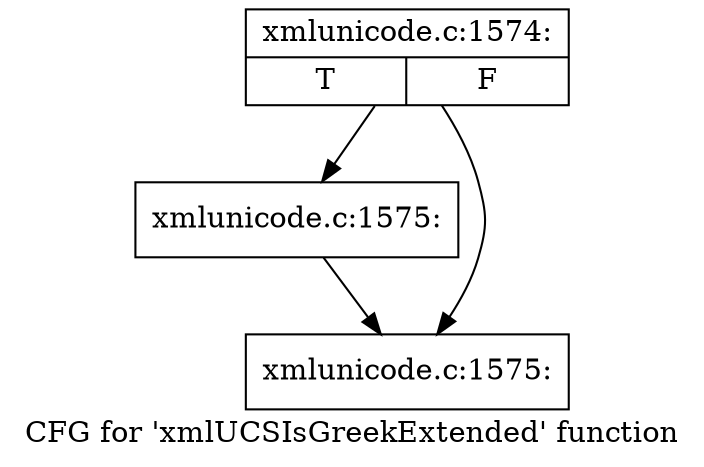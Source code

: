 digraph "CFG for 'xmlUCSIsGreekExtended' function" {
	label="CFG for 'xmlUCSIsGreekExtended' function";

	Node0x4e3b280 [shape=record,label="{xmlunicode.c:1574:|{<s0>T|<s1>F}}"];
	Node0x4e3b280 -> Node0x4e3b020;
	Node0x4e3b280 -> Node0x4e3afd0;
	Node0x4e3b020 [shape=record,label="{xmlunicode.c:1575:}"];
	Node0x4e3b020 -> Node0x4e3afd0;
	Node0x4e3afd0 [shape=record,label="{xmlunicode.c:1575:}"];
}
